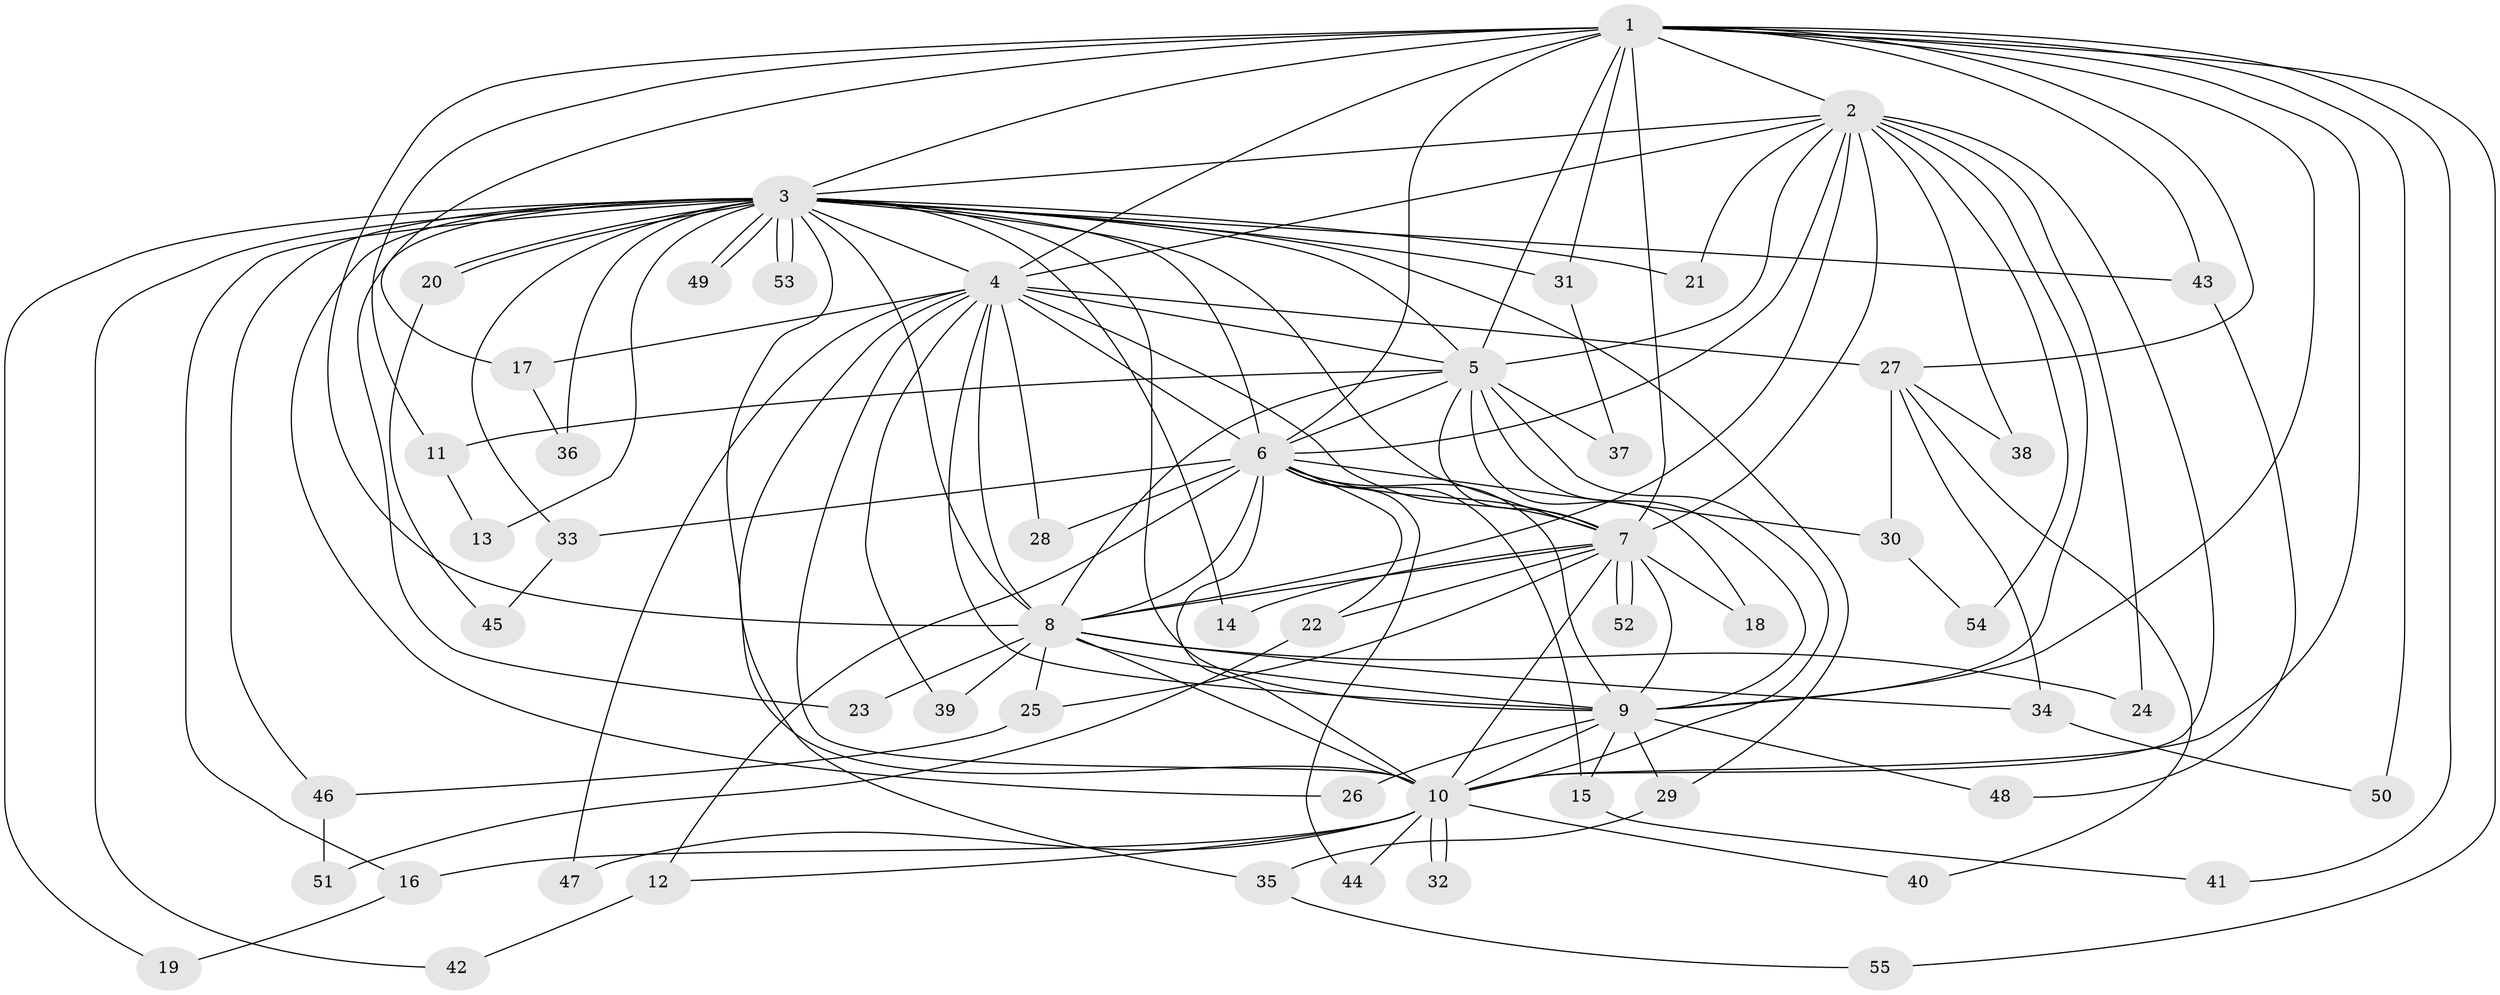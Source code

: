 // Generated by graph-tools (version 1.1) at 2025/13/03/09/25 04:13:44]
// undirected, 55 vertices, 135 edges
graph export_dot {
graph [start="1"]
  node [color=gray90,style=filled];
  1;
  2;
  3;
  4;
  5;
  6;
  7;
  8;
  9;
  10;
  11;
  12;
  13;
  14;
  15;
  16;
  17;
  18;
  19;
  20;
  21;
  22;
  23;
  24;
  25;
  26;
  27;
  28;
  29;
  30;
  31;
  32;
  33;
  34;
  35;
  36;
  37;
  38;
  39;
  40;
  41;
  42;
  43;
  44;
  45;
  46;
  47;
  48;
  49;
  50;
  51;
  52;
  53;
  54;
  55;
  1 -- 2;
  1 -- 3;
  1 -- 4;
  1 -- 5;
  1 -- 6;
  1 -- 7;
  1 -- 8;
  1 -- 9;
  1 -- 10;
  1 -- 11;
  1 -- 17;
  1 -- 27;
  1 -- 31;
  1 -- 41;
  1 -- 43;
  1 -- 50;
  1 -- 55;
  2 -- 3;
  2 -- 4;
  2 -- 5;
  2 -- 6;
  2 -- 7;
  2 -- 8;
  2 -- 9;
  2 -- 10;
  2 -- 21;
  2 -- 24;
  2 -- 38;
  2 -- 54;
  3 -- 4;
  3 -- 5;
  3 -- 6;
  3 -- 7;
  3 -- 8;
  3 -- 9;
  3 -- 10;
  3 -- 13;
  3 -- 14;
  3 -- 16;
  3 -- 19;
  3 -- 20;
  3 -- 20;
  3 -- 21;
  3 -- 23;
  3 -- 26;
  3 -- 29;
  3 -- 31;
  3 -- 33;
  3 -- 36;
  3 -- 42;
  3 -- 43;
  3 -- 46;
  3 -- 49;
  3 -- 49;
  3 -- 53;
  3 -- 53;
  4 -- 5;
  4 -- 6;
  4 -- 7;
  4 -- 8;
  4 -- 9;
  4 -- 10;
  4 -- 17;
  4 -- 27;
  4 -- 28;
  4 -- 35;
  4 -- 39;
  4 -- 47;
  5 -- 6;
  5 -- 7;
  5 -- 8;
  5 -- 9;
  5 -- 10;
  5 -- 11;
  5 -- 18;
  5 -- 37;
  6 -- 7;
  6 -- 8;
  6 -- 9;
  6 -- 10;
  6 -- 12;
  6 -- 15;
  6 -- 22;
  6 -- 28;
  6 -- 30;
  6 -- 33;
  6 -- 44;
  7 -- 8;
  7 -- 9;
  7 -- 10;
  7 -- 14;
  7 -- 18;
  7 -- 22;
  7 -- 25;
  7 -- 52;
  7 -- 52;
  8 -- 9;
  8 -- 10;
  8 -- 23;
  8 -- 24;
  8 -- 25;
  8 -- 34;
  8 -- 39;
  9 -- 10;
  9 -- 15;
  9 -- 26;
  9 -- 29;
  9 -- 48;
  10 -- 12;
  10 -- 16;
  10 -- 32;
  10 -- 32;
  10 -- 40;
  10 -- 44;
  10 -- 47;
  11 -- 13;
  12 -- 42;
  15 -- 41;
  16 -- 19;
  17 -- 36;
  20 -- 45;
  22 -- 51;
  25 -- 46;
  27 -- 30;
  27 -- 34;
  27 -- 38;
  27 -- 40;
  29 -- 35;
  30 -- 54;
  31 -- 37;
  33 -- 45;
  34 -- 50;
  35 -- 55;
  43 -- 48;
  46 -- 51;
}
